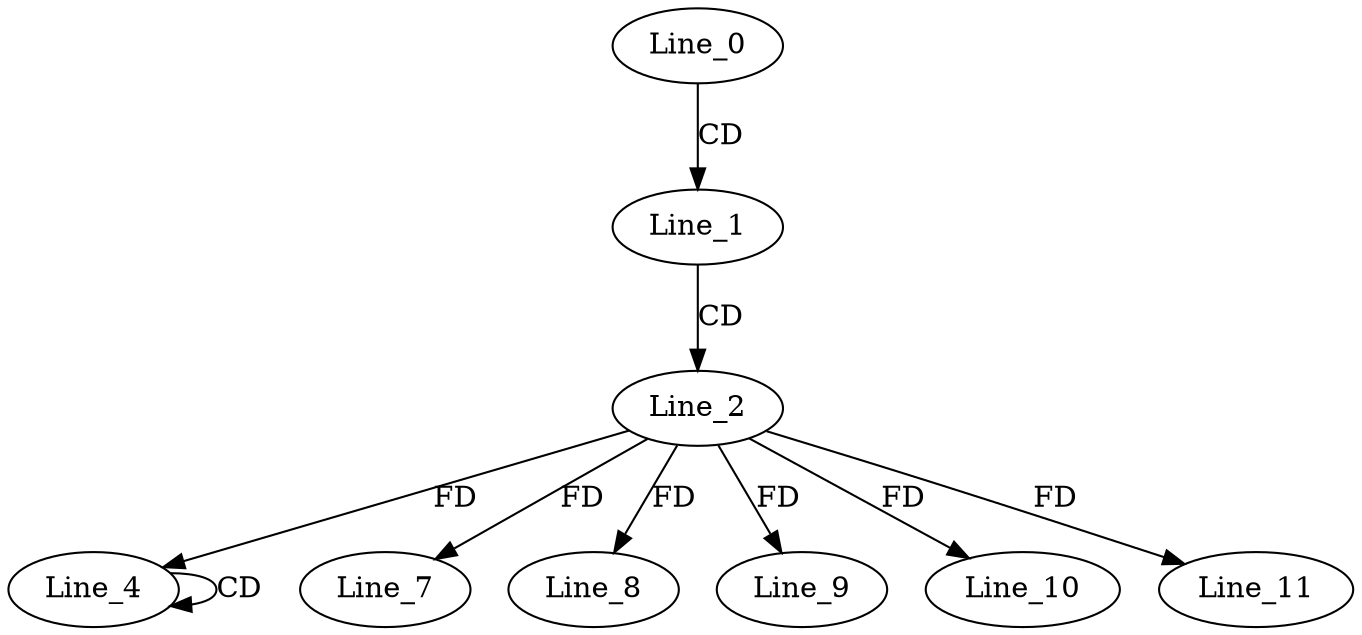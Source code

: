 digraph G {
  Line_0;
  Line_1;
  Line_2;
  Line_4;
  Line_4;
  Line_4;
  Line_7;
  Line_8;
  Line_9;
  Line_10;
  Line_11;
  Line_0 -> Line_1 [ label="CD" ];
  Line_1 -> Line_2 [ label="CD" ];
  Line_2 -> Line_4 [ label="FD" ];
  Line_4 -> Line_4 [ label="CD" ];
  Line_2 -> Line_7 [ label="FD" ];
  Line_2 -> Line_8 [ label="FD" ];
  Line_2 -> Line_9 [ label="FD" ];
  Line_2 -> Line_10 [ label="FD" ];
  Line_2 -> Line_11 [ label="FD" ];
}
